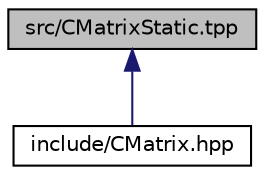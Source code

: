 digraph "src/CMatrixStatic.tpp"
{
 // LATEX_PDF_SIZE
  edge [fontname="Helvetica",fontsize="10",labelfontname="Helvetica",labelfontsize="10"];
  node [fontname="Helvetica",fontsize="10",shape=record];
  Node1 [label="src/CMatrixStatic.tpp",height=0.2,width=0.4,color="black", fillcolor="grey75", style="filled", fontcolor="black",tooltip=" "];
  Node1 -> Node2 [dir="back",color="midnightblue",fontsize="10",style="solid",fontname="Helvetica"];
  Node2 [label="include/CMatrix.hpp",height=0.2,width=0.4,color="black", fillcolor="white", style="filled",URL="$CMatrix_8hpp.html",tooltip="File containing the main template class of the 'cmatrix' library."];
}
